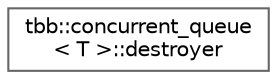 digraph "类继承关系图"
{
 // LATEX_PDF_SIZE
  bgcolor="transparent";
  edge [fontname=Helvetica,fontsize=10,labelfontname=Helvetica,labelfontsize=10];
  node [fontname=Helvetica,fontsize=10,shape=box,height=0.2,width=0.4];
  rankdir="LR";
  Node0 [id="Node000000",label="tbb::concurrent_queue\l\< T \>::destroyer",height=0.2,width=0.4,color="grey40", fillcolor="white", style="filled",URL="$classtbb_1_1concurrent__queue_1_1destroyer.html",tooltip="Class used to ensure exception-safety of method \"pop\""];
}
